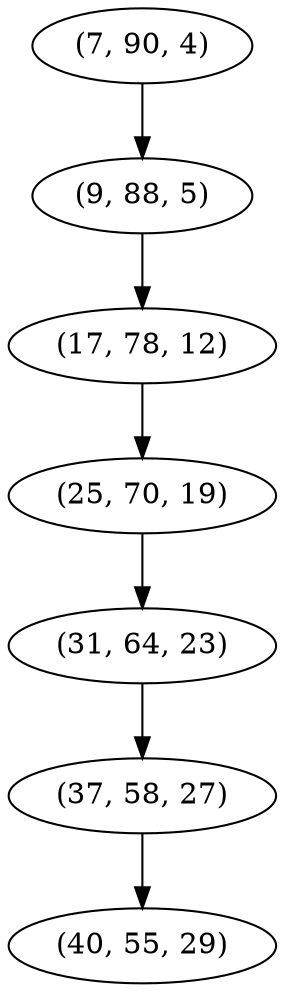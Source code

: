 digraph tree {
    "(7, 90, 4)";
    "(9, 88, 5)";
    "(17, 78, 12)";
    "(25, 70, 19)";
    "(31, 64, 23)";
    "(37, 58, 27)";
    "(40, 55, 29)";
    "(7, 90, 4)" -> "(9, 88, 5)";
    "(9, 88, 5)" -> "(17, 78, 12)";
    "(17, 78, 12)" -> "(25, 70, 19)";
    "(25, 70, 19)" -> "(31, 64, 23)";
    "(31, 64, 23)" -> "(37, 58, 27)";
    "(37, 58, 27)" -> "(40, 55, 29)";
}
